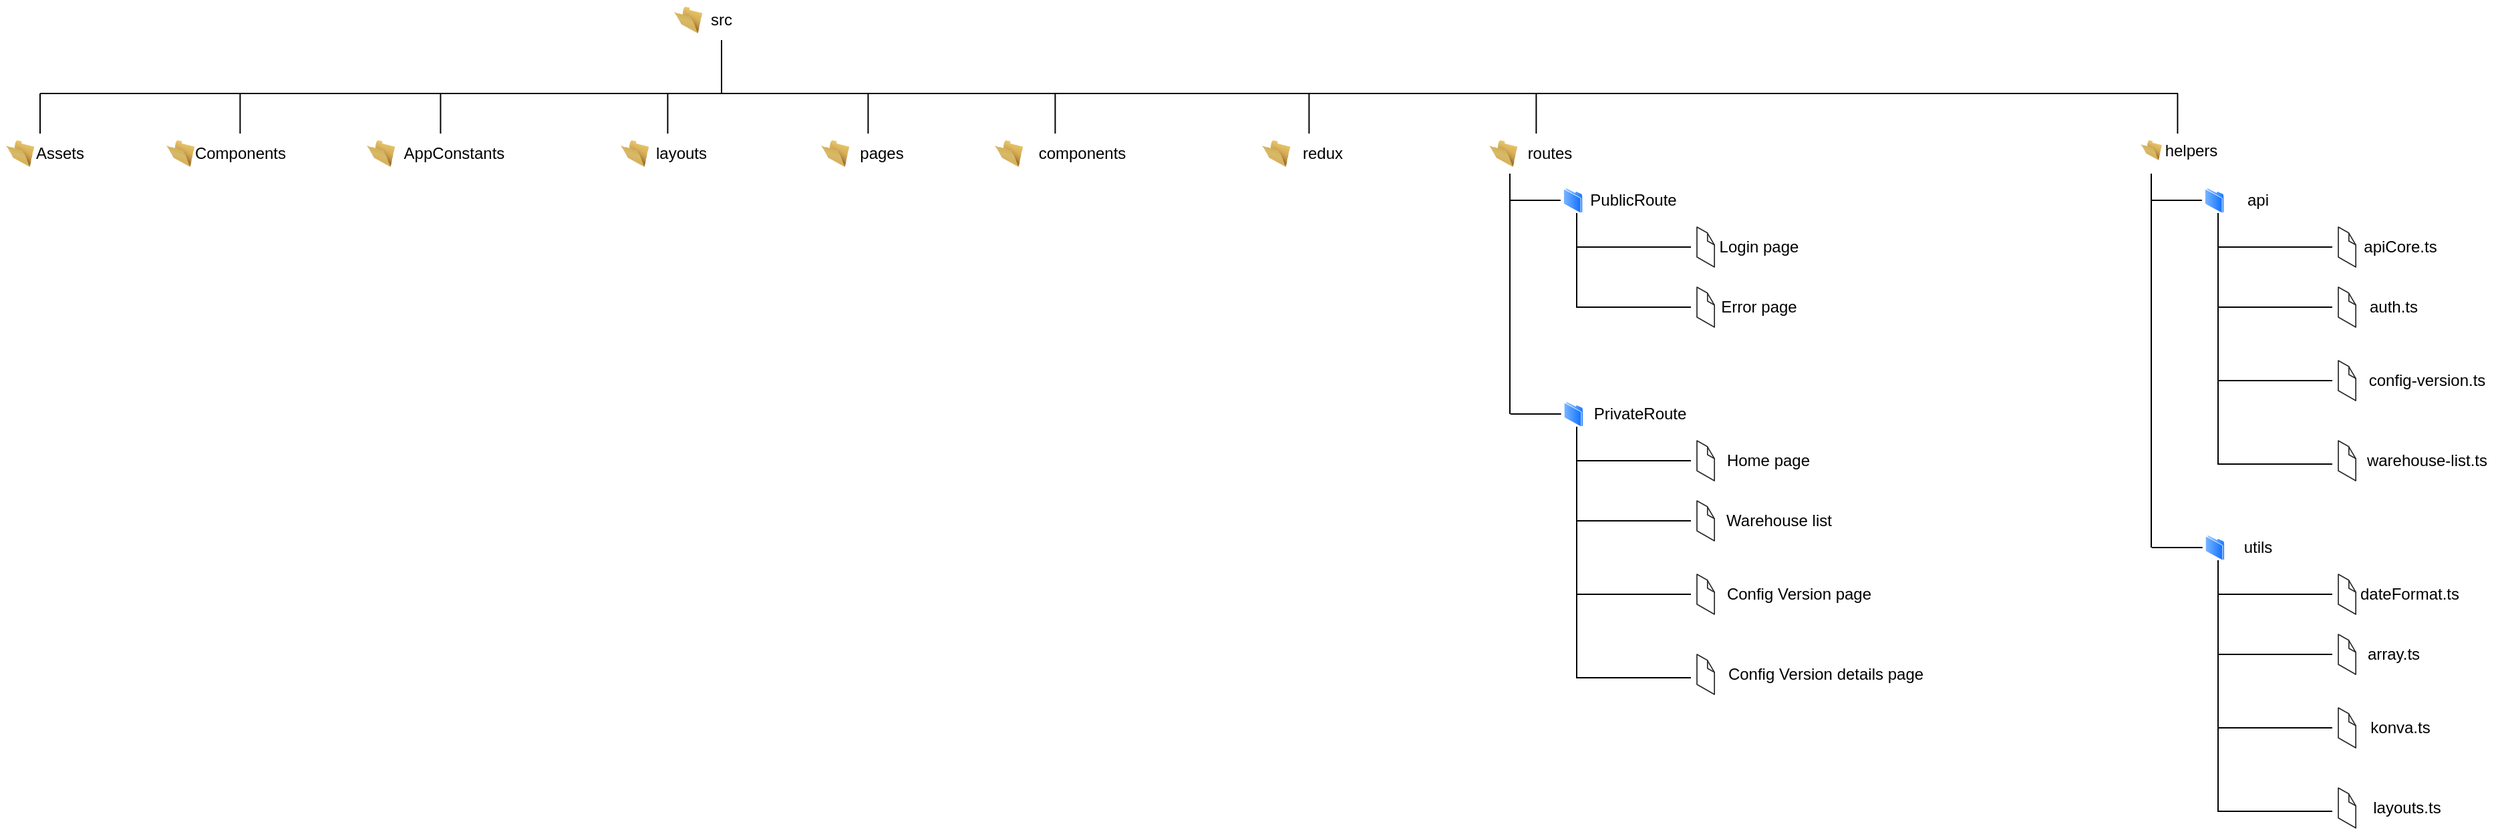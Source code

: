 <mxfile version="20.2.8" type="github">
  <diagram id="nXU3pfddEFUmAPJ9pOyv" name="Page-1">
    <mxGraphModel dx="1422" dy="762" grid="1" gridSize="10" guides="1" tooltips="1" connect="1" arrows="1" fold="1" page="1" pageScale="1" pageWidth="850" pageHeight="1100" math="0" shadow="0">
      <root>
        <mxCell id="0" />
        <mxCell id="1" parent="0" />
        <mxCell id="cjOnqs_CUeYG5httte-h-1" value="src" style="text;html=1;strokeColor=none;fillColor=none;align=center;verticalAlign=middle;whiteSpace=wrap;rounded=0;" vertex="1" parent="1">
          <mxGeometry x="530" y="50" width="60" height="30" as="geometry" />
        </mxCell>
        <mxCell id="cjOnqs_CUeYG5httte-h-2" value="" style="endArrow=none;html=1;rounded=0;entryX=0.5;entryY=1;entryDx=0;entryDy=0;" edge="1" parent="1" target="cjOnqs_CUeYG5httte-h-1">
          <mxGeometry width="50" height="50" relative="1" as="geometry">
            <mxPoint x="560" y="120" as="sourcePoint" />
            <mxPoint x="450" y="370" as="targetPoint" />
          </mxGeometry>
        </mxCell>
        <mxCell id="cjOnqs_CUeYG5httte-h-4" value="" style="endArrow=none;html=1;rounded=0;" edge="1" parent="1">
          <mxGeometry width="50" height="50" relative="1" as="geometry">
            <mxPoint x="50" y="120" as="sourcePoint" />
            <mxPoint x="1650" y="120" as="targetPoint" />
          </mxGeometry>
        </mxCell>
        <mxCell id="cjOnqs_CUeYG5httte-h-6" value="" style="endArrow=none;html=1;rounded=0;exitX=0.5;exitY=0;exitDx=0;exitDy=0;exitPerimeter=0;" edge="1" parent="1">
          <mxGeometry width="50" height="50" relative="1" as="geometry">
            <mxPoint x="50" y="150" as="sourcePoint" />
            <mxPoint x="50" y="120" as="targetPoint" />
          </mxGeometry>
        </mxCell>
        <mxCell id="cjOnqs_CUeYG5httte-h-3" value="" style="image;html=1;image=img/lib/clip_art/general/Empty_Folder_128x128.png" vertex="1" parent="1">
          <mxGeometry x="20" y="155" width="30" height="20" as="geometry" />
        </mxCell>
        <mxCell id="cjOnqs_CUeYG5httte-h-5" value="Assets" style="text;html=1;strokeColor=none;fillColor=none;align=center;verticalAlign=middle;whiteSpace=wrap;rounded=0;" vertex="1" parent="1">
          <mxGeometry x="40" y="150" width="50" height="30" as="geometry" />
        </mxCell>
        <mxCell id="cjOnqs_CUeYG5httte-h-13" value="" style="endArrow=none;html=1;rounded=0;exitX=0.5;exitY=0;exitDx=0;exitDy=0;exitPerimeter=0;" edge="1" parent="1">
          <mxGeometry width="50" height="50" relative="1" as="geometry">
            <mxPoint x="199.71" y="150" as="sourcePoint" />
            <mxPoint x="199.71" y="120" as="targetPoint" />
          </mxGeometry>
        </mxCell>
        <mxCell id="cjOnqs_CUeYG5httte-h-14" value="" style="image;html=1;image=img/lib/clip_art/general/Empty_Folder_128x128.png" vertex="1" parent="1">
          <mxGeometry x="140" y="155" width="30" height="20" as="geometry" />
        </mxCell>
        <mxCell id="cjOnqs_CUeYG5httte-h-15" value="Components" style="text;html=1;strokeColor=none;fillColor=none;align=center;verticalAlign=middle;whiteSpace=wrap;rounded=0;" vertex="1" parent="1">
          <mxGeometry x="160" y="150" width="80" height="30" as="geometry" />
        </mxCell>
        <mxCell id="cjOnqs_CUeYG5httte-h-16" value="" style="endArrow=none;html=1;rounded=0;exitX=0.5;exitY=0;exitDx=0;exitDy=0;exitPerimeter=0;" edge="1" parent="1">
          <mxGeometry width="50" height="50" relative="1" as="geometry">
            <mxPoint x="349.71" y="150" as="sourcePoint" />
            <mxPoint x="349.71" y="120" as="targetPoint" />
          </mxGeometry>
        </mxCell>
        <mxCell id="cjOnqs_CUeYG5httte-h-17" value="" style="image;html=1;image=img/lib/clip_art/general/Empty_Folder_128x128.png" vertex="1" parent="1">
          <mxGeometry x="290" y="155" width="30" height="20" as="geometry" />
        </mxCell>
        <mxCell id="cjOnqs_CUeYG5httte-h-18" value="AppConstants" style="text;html=1;strokeColor=none;fillColor=none;align=center;verticalAlign=middle;whiteSpace=wrap;rounded=0;" vertex="1" parent="1">
          <mxGeometry x="320" y="150" width="80" height="30" as="geometry" />
        </mxCell>
        <mxCell id="cjOnqs_CUeYG5httte-h-19" value="" style="endArrow=none;html=1;rounded=0;exitX=0.5;exitY=0;exitDx=0;exitDy=0;exitPerimeter=0;" edge="1" parent="1">
          <mxGeometry width="50" height="50" relative="1" as="geometry">
            <mxPoint x="519.71" y="150" as="sourcePoint" />
            <mxPoint x="519.71" y="120" as="targetPoint" />
          </mxGeometry>
        </mxCell>
        <mxCell id="cjOnqs_CUeYG5httte-h-20" value="" style="image;html=1;image=img/lib/clip_art/general/Empty_Folder_128x128.png" vertex="1" parent="1">
          <mxGeometry x="480" y="155" width="30" height="20" as="geometry" />
        </mxCell>
        <mxCell id="cjOnqs_CUeYG5httte-h-21" value="layouts" style="text;html=1;strokeColor=none;fillColor=none;align=center;verticalAlign=middle;whiteSpace=wrap;rounded=0;" vertex="1" parent="1">
          <mxGeometry x="490" y="150" width="80" height="30" as="geometry" />
        </mxCell>
        <mxCell id="cjOnqs_CUeYG5httte-h-23" value="" style="endArrow=none;html=1;rounded=0;exitX=0.5;exitY=0;exitDx=0;exitDy=0;exitPerimeter=0;" edge="1" parent="1">
          <mxGeometry width="50" height="50" relative="1" as="geometry">
            <mxPoint x="669.71" y="150" as="sourcePoint" />
            <mxPoint x="669.71" y="120" as="targetPoint" />
          </mxGeometry>
        </mxCell>
        <mxCell id="cjOnqs_CUeYG5httte-h-24" value="" style="image;html=1;image=img/lib/clip_art/general/Empty_Folder_128x128.png" vertex="1" parent="1">
          <mxGeometry x="630" y="155" width="30" height="20" as="geometry" />
        </mxCell>
        <mxCell id="cjOnqs_CUeYG5httte-h-25" value="pages" style="text;html=1;strokeColor=none;fillColor=none;align=center;verticalAlign=middle;whiteSpace=wrap;rounded=0;" vertex="1" parent="1">
          <mxGeometry x="640" y="150" width="80" height="30" as="geometry" />
        </mxCell>
        <mxCell id="cjOnqs_CUeYG5httte-h-26" value="" style="endArrow=none;html=1;rounded=0;exitX=0.5;exitY=0;exitDx=0;exitDy=0;exitPerimeter=0;" edge="1" parent="1">
          <mxGeometry width="50" height="50" relative="1" as="geometry">
            <mxPoint x="809.71" y="150" as="sourcePoint" />
            <mxPoint x="809.71" y="120" as="targetPoint" />
          </mxGeometry>
        </mxCell>
        <mxCell id="cjOnqs_CUeYG5httte-h-27" value="" style="image;html=1;image=img/lib/clip_art/general/Empty_Folder_128x128.png" vertex="1" parent="1">
          <mxGeometry x="760" y="155" width="30" height="20" as="geometry" />
        </mxCell>
        <mxCell id="cjOnqs_CUeYG5httte-h-28" value="components" style="text;html=1;strokeColor=none;fillColor=none;align=center;verticalAlign=middle;whiteSpace=wrap;rounded=0;" vertex="1" parent="1">
          <mxGeometry x="790" y="150" width="80" height="30" as="geometry" />
        </mxCell>
        <mxCell id="cjOnqs_CUeYG5httte-h-29" value="" style="endArrow=none;html=1;rounded=0;exitX=0.5;exitY=0;exitDx=0;exitDy=0;exitPerimeter=0;" edge="1" parent="1">
          <mxGeometry width="50" height="50" relative="1" as="geometry">
            <mxPoint x="999.71" y="150" as="sourcePoint" />
            <mxPoint x="999.71" y="120" as="targetPoint" />
          </mxGeometry>
        </mxCell>
        <mxCell id="cjOnqs_CUeYG5httte-h-30" value="" style="image;html=1;image=img/lib/clip_art/general/Empty_Folder_128x128.png" vertex="1" parent="1">
          <mxGeometry x="960" y="155" width="30" height="20" as="geometry" />
        </mxCell>
        <mxCell id="cjOnqs_CUeYG5httte-h-31" value="redux" style="text;html=1;strokeColor=none;fillColor=none;align=center;verticalAlign=middle;whiteSpace=wrap;rounded=0;" vertex="1" parent="1">
          <mxGeometry x="970" y="150" width="80" height="30" as="geometry" />
        </mxCell>
        <mxCell id="cjOnqs_CUeYG5httte-h-32" value="" style="endArrow=none;html=1;rounded=0;exitX=0.5;exitY=0;exitDx=0;exitDy=0;exitPerimeter=0;" edge="1" parent="1">
          <mxGeometry width="50" height="50" relative="1" as="geometry">
            <mxPoint x="1169.71" y="150" as="sourcePoint" />
            <mxPoint x="1169.71" y="120" as="targetPoint" />
          </mxGeometry>
        </mxCell>
        <mxCell id="cjOnqs_CUeYG5httte-h-33" value="" style="image;html=1;image=img/lib/clip_art/general/Empty_Folder_128x128.png" vertex="1" parent="1">
          <mxGeometry x="1130" y="155" width="30" height="20" as="geometry" />
        </mxCell>
        <mxCell id="cjOnqs_CUeYG5httte-h-34" value="routes" style="text;html=1;strokeColor=none;fillColor=none;align=center;verticalAlign=middle;whiteSpace=wrap;rounded=0;" vertex="1" parent="1">
          <mxGeometry x="1140" y="150" width="80" height="30" as="geometry" />
        </mxCell>
        <mxCell id="cjOnqs_CUeYG5httte-h-35" value="" style="endArrow=none;html=1;rounded=0;exitX=0.5;exitY=0;exitDx=0;exitDy=0;exitPerimeter=0;" edge="1" parent="1">
          <mxGeometry width="50" height="50" relative="1" as="geometry">
            <mxPoint x="1649.71" y="150" as="sourcePoint" />
            <mxPoint x="1649.71" y="120" as="targetPoint" />
          </mxGeometry>
        </mxCell>
        <mxCell id="cjOnqs_CUeYG5httte-h-36" value="" style="image;html=1;image=img/lib/clip_art/general/Empty_Folder_128x128.png" vertex="1" parent="1">
          <mxGeometry x="1620" y="155" width="20" height="15" as="geometry" />
        </mxCell>
        <mxCell id="cjOnqs_CUeYG5httte-h-37" value="helpers" style="text;html=1;strokeColor=none;fillColor=none;align=center;verticalAlign=middle;whiteSpace=wrap;rounded=0;" vertex="1" parent="1">
          <mxGeometry x="1620" y="152.5" width="80" height="20" as="geometry" />
        </mxCell>
        <mxCell id="cjOnqs_CUeYG5httte-h-38" value="" style="endArrow=none;html=1;rounded=0;" edge="1" parent="1">
          <mxGeometry width="50" height="50" relative="1" as="geometry">
            <mxPoint x="1630" y="460" as="sourcePoint" />
            <mxPoint x="1630" y="180" as="targetPoint" />
          </mxGeometry>
        </mxCell>
        <mxCell id="cjOnqs_CUeYG5httte-h-41" value="" style="endArrow=none;html=1;rounded=0;exitX=-0.141;exitY=0.497;exitDx=0;exitDy=0;exitPerimeter=0;" edge="1" parent="1" source="cjOnqs_CUeYG5httte-h-43">
          <mxGeometry width="50" height="50" relative="1" as="geometry">
            <mxPoint x="1690" y="199.98" as="sourcePoint" />
            <mxPoint x="1630" y="199.98" as="targetPoint" />
          </mxGeometry>
        </mxCell>
        <mxCell id="cjOnqs_CUeYG5httte-h-43" value="" style="aspect=fixed;perimeter=ellipsePerimeter;html=1;align=center;shadow=0;dashed=0;spacingTop=3;image;image=img/lib/active_directory/folder.svg;" vertex="1" parent="1">
          <mxGeometry x="1670" y="190" width="14.6" height="20" as="geometry" />
        </mxCell>
        <mxCell id="cjOnqs_CUeYG5httte-h-46" value="api" style="text;html=1;strokeColor=none;fillColor=none;align=center;verticalAlign=middle;whiteSpace=wrap;rounded=0;" vertex="1" parent="1">
          <mxGeometry x="1684.6" y="190" width="50" height="20" as="geometry" />
        </mxCell>
        <mxCell id="cjOnqs_CUeYG5httte-h-47" value="" style="endArrow=none;html=1;rounded=0;exitX=-0.141;exitY=0.497;exitDx=0;exitDy=0;exitPerimeter=0;" edge="1" parent="1" source="cjOnqs_CUeYG5httte-h-48">
          <mxGeometry width="50" height="50" relative="1" as="geometry">
            <mxPoint x="1690.4" y="459.98" as="sourcePoint" />
            <mxPoint x="1630.4" y="459.98" as="targetPoint" />
          </mxGeometry>
        </mxCell>
        <mxCell id="cjOnqs_CUeYG5httte-h-48" value="" style="aspect=fixed;perimeter=ellipsePerimeter;html=1;align=center;shadow=0;dashed=0;spacingTop=3;image;image=img/lib/active_directory/folder.svg;" vertex="1" parent="1">
          <mxGeometry x="1670.4" y="450" width="14.6" height="20" as="geometry" />
        </mxCell>
        <mxCell id="cjOnqs_CUeYG5httte-h-49" value="utils" style="text;html=1;strokeColor=none;fillColor=none;align=center;verticalAlign=middle;whiteSpace=wrap;rounded=0;" vertex="1" parent="1">
          <mxGeometry x="1685" y="450" width="50" height="20" as="geometry" />
        </mxCell>
        <mxCell id="cjOnqs_CUeYG5httte-h-50" value="" style="shape=partialRectangle;whiteSpace=wrap;html=1;top=0;left=0;fillColor=none;rotation=90;" vertex="1" parent="1">
          <mxGeometry x="1710" y="180" width="25" height="85" as="geometry" />
        </mxCell>
        <mxCell id="cjOnqs_CUeYG5httte-h-51" value="" style="verticalLabelPosition=bottom;html=1;verticalAlign=top;strokeWidth=1;align=center;outlineConnect=0;dashed=0;outlineConnect=0;shape=mxgraph.aws3d.file;aspect=fixed;strokeColor=#292929;" vertex="1" parent="1">
          <mxGeometry x="1770" y="220" width="13.09" height="30" as="geometry" />
        </mxCell>
        <mxCell id="cjOnqs_CUeYG5httte-h-52" value="apiCore.ts" style="text;html=1;strokeColor=none;fillColor=none;align=center;verticalAlign=middle;whiteSpace=wrap;rounded=0;" vertex="1" parent="1">
          <mxGeometry x="1783.09" y="225" width="66.91" height="20" as="geometry" />
        </mxCell>
        <mxCell id="cjOnqs_CUeYG5httte-h-53" value="" style="shape=partialRectangle;whiteSpace=wrap;html=1;top=0;left=0;fillColor=none;rotation=90;" vertex="1" parent="1">
          <mxGeometry x="1700" y="215" width="45" height="85" as="geometry" />
        </mxCell>
        <mxCell id="cjOnqs_CUeYG5httte-h-54" value="" style="verticalLabelPosition=bottom;html=1;verticalAlign=top;strokeWidth=1;align=center;outlineConnect=0;dashed=0;outlineConnect=0;shape=mxgraph.aws3d.file;aspect=fixed;strokeColor=#292929;" vertex="1" parent="1">
          <mxGeometry x="1770" y="265" width="13.09" height="30" as="geometry" />
        </mxCell>
        <mxCell id="cjOnqs_CUeYG5httte-h-55" value="auth.ts" style="text;html=1;strokeColor=none;fillColor=none;align=center;verticalAlign=middle;whiteSpace=wrap;rounded=0;" vertex="1" parent="1">
          <mxGeometry x="1783.09" y="270" width="56.91" height="20" as="geometry" />
        </mxCell>
        <mxCell id="cjOnqs_CUeYG5httte-h-56" value="" style="shape=partialRectangle;whiteSpace=wrap;html=1;top=0;left=0;fillColor=none;rotation=90;" vertex="1" parent="1">
          <mxGeometry x="1695" y="265" width="55" height="85" as="geometry" />
        </mxCell>
        <mxCell id="cjOnqs_CUeYG5httte-h-57" value="" style="verticalLabelPosition=bottom;html=1;verticalAlign=top;strokeWidth=1;align=center;outlineConnect=0;dashed=0;outlineConnect=0;shape=mxgraph.aws3d.file;aspect=fixed;strokeColor=#292929;" vertex="1" parent="1">
          <mxGeometry x="1770" y="320" width="13.09" height="30" as="geometry" />
        </mxCell>
        <mxCell id="cjOnqs_CUeYG5httte-h-58" value="config-version.ts" style="text;html=1;strokeColor=none;fillColor=none;align=center;verticalAlign=middle;whiteSpace=wrap;rounded=0;" vertex="1" parent="1">
          <mxGeometry x="1783.09" y="325" width="106.91" height="20" as="geometry" />
        </mxCell>
        <mxCell id="cjOnqs_CUeYG5httte-h-59" value="" style="shape=partialRectangle;whiteSpace=wrap;html=1;top=0;left=0;fillColor=none;rotation=90;" vertex="1" parent="1">
          <mxGeometry x="1688.75" y="321.25" width="67.5" height="85" as="geometry" />
        </mxCell>
        <mxCell id="cjOnqs_CUeYG5httte-h-60" value="" style="verticalLabelPosition=bottom;html=1;verticalAlign=top;strokeWidth=1;align=center;outlineConnect=0;dashed=0;outlineConnect=0;shape=mxgraph.aws3d.file;aspect=fixed;strokeColor=#292929;" vertex="1" parent="1">
          <mxGeometry x="1770" y="380" width="13.09" height="30" as="geometry" />
        </mxCell>
        <mxCell id="cjOnqs_CUeYG5httte-h-61" value="warehouse-list.ts" style="text;html=1;strokeColor=none;fillColor=none;align=center;verticalAlign=middle;whiteSpace=wrap;rounded=0;" vertex="1" parent="1">
          <mxGeometry x="1783.09" y="385" width="106.91" height="20" as="geometry" />
        </mxCell>
        <mxCell id="cjOnqs_CUeYG5httte-h-62" value="" style="image;html=1;image=img/lib/clip_art/general/Empty_Folder_128x128.png" vertex="1" parent="1">
          <mxGeometry x="520" y="55" width="30" height="20" as="geometry" />
        </mxCell>
        <mxCell id="cjOnqs_CUeYG5httte-h-63" value="" style="shape=partialRectangle;whiteSpace=wrap;html=1;top=0;left=0;fillColor=none;rotation=90;" vertex="1" parent="1">
          <mxGeometry x="1710" y="440" width="25" height="85" as="geometry" />
        </mxCell>
        <mxCell id="cjOnqs_CUeYG5httte-h-64" value="" style="verticalLabelPosition=bottom;html=1;verticalAlign=top;strokeWidth=1;align=center;outlineConnect=0;dashed=0;outlineConnect=0;shape=mxgraph.aws3d.file;aspect=fixed;strokeColor=#292929;" vertex="1" parent="1">
          <mxGeometry x="1770" y="480" width="13.09" height="30" as="geometry" />
        </mxCell>
        <mxCell id="cjOnqs_CUeYG5httte-h-65" value="dateFormat.ts" style="text;html=1;strokeColor=none;fillColor=none;align=center;verticalAlign=middle;whiteSpace=wrap;rounded=0;" vertex="1" parent="1">
          <mxGeometry x="1790" y="485" width="66.91" height="20" as="geometry" />
        </mxCell>
        <mxCell id="cjOnqs_CUeYG5httte-h-66" value="" style="shape=partialRectangle;whiteSpace=wrap;html=1;top=0;left=0;fillColor=none;rotation=90;" vertex="1" parent="1">
          <mxGeometry x="1700" y="475" width="45" height="85" as="geometry" />
        </mxCell>
        <mxCell id="cjOnqs_CUeYG5httte-h-67" value="" style="verticalLabelPosition=bottom;html=1;verticalAlign=top;strokeWidth=1;align=center;outlineConnect=0;dashed=0;outlineConnect=0;shape=mxgraph.aws3d.file;aspect=fixed;strokeColor=#292929;" vertex="1" parent="1">
          <mxGeometry x="1770" y="525" width="13.09" height="30" as="geometry" />
        </mxCell>
        <mxCell id="cjOnqs_CUeYG5httte-h-68" value="array.ts" style="text;html=1;strokeColor=none;fillColor=none;align=center;verticalAlign=middle;whiteSpace=wrap;rounded=0;" vertex="1" parent="1">
          <mxGeometry x="1783.09" y="530" width="56.91" height="20" as="geometry" />
        </mxCell>
        <mxCell id="cjOnqs_CUeYG5httte-h-69" value="" style="shape=partialRectangle;whiteSpace=wrap;html=1;top=0;left=0;fillColor=none;rotation=90;" vertex="1" parent="1">
          <mxGeometry x="1695" y="525" width="55" height="85" as="geometry" />
        </mxCell>
        <mxCell id="cjOnqs_CUeYG5httte-h-70" value="" style="verticalLabelPosition=bottom;html=1;verticalAlign=top;strokeWidth=1;align=center;outlineConnect=0;dashed=0;outlineConnect=0;shape=mxgraph.aws3d.file;aspect=fixed;strokeColor=#292929;" vertex="1" parent="1">
          <mxGeometry x="1770" y="580" width="13.09" height="30" as="geometry" />
        </mxCell>
        <mxCell id="cjOnqs_CUeYG5httte-h-71" value="konva.ts" style="text;html=1;strokeColor=none;fillColor=none;align=center;verticalAlign=middle;whiteSpace=wrap;rounded=0;" vertex="1" parent="1">
          <mxGeometry x="1783.09" y="585" width="66.91" height="20" as="geometry" />
        </mxCell>
        <mxCell id="cjOnqs_CUeYG5httte-h-72" value="" style="shape=partialRectangle;whiteSpace=wrap;html=1;top=0;left=0;fillColor=none;rotation=90;" vertex="1" parent="1">
          <mxGeometry x="1688.75" y="581.25" width="67.5" height="85" as="geometry" />
        </mxCell>
        <mxCell id="cjOnqs_CUeYG5httte-h-73" value="" style="verticalLabelPosition=bottom;html=1;verticalAlign=top;strokeWidth=1;align=center;outlineConnect=0;dashed=0;outlineConnect=0;shape=mxgraph.aws3d.file;aspect=fixed;strokeColor=#292929;" vertex="1" parent="1">
          <mxGeometry x="1770" y="640" width="13.09" height="30" as="geometry" />
        </mxCell>
        <mxCell id="cjOnqs_CUeYG5httte-h-74" value="layouts.ts" style="text;html=1;strokeColor=none;fillColor=none;align=center;verticalAlign=middle;whiteSpace=wrap;rounded=0;" vertex="1" parent="1">
          <mxGeometry x="1783.09" y="645" width="76.91" height="20" as="geometry" />
        </mxCell>
        <mxCell id="cjOnqs_CUeYG5httte-h-75" value="" style="endArrow=none;html=1;rounded=0;" edge="1" parent="1">
          <mxGeometry width="50" height="50" relative="1" as="geometry">
            <mxPoint x="1150" y="360" as="sourcePoint" />
            <mxPoint x="1150.0" y="180" as="targetPoint" />
          </mxGeometry>
        </mxCell>
        <mxCell id="cjOnqs_CUeYG5httte-h-76" value="" style="endArrow=none;html=1;rounded=0;exitX=-0.141;exitY=0.497;exitDx=0;exitDy=0;exitPerimeter=0;" edge="1" parent="1" source="cjOnqs_CUeYG5httte-h-77">
          <mxGeometry width="50" height="50" relative="1" as="geometry">
            <mxPoint x="1210" y="199.98" as="sourcePoint" />
            <mxPoint x="1150.0" y="199.98" as="targetPoint" />
          </mxGeometry>
        </mxCell>
        <mxCell id="cjOnqs_CUeYG5httte-h-77" value="" style="aspect=fixed;perimeter=ellipsePerimeter;html=1;align=center;shadow=0;dashed=0;spacingTop=3;image;image=img/lib/active_directory/folder.svg;" vertex="1" parent="1">
          <mxGeometry x="1190" y="190" width="14.6" height="20" as="geometry" />
        </mxCell>
        <mxCell id="cjOnqs_CUeYG5httte-h-78" value="PublicRoute" style="text;html=1;strokeColor=none;fillColor=none;align=center;verticalAlign=middle;whiteSpace=wrap;rounded=0;" vertex="1" parent="1">
          <mxGeometry x="1204.6" y="190" width="75.4" height="20" as="geometry" />
        </mxCell>
        <mxCell id="cjOnqs_CUeYG5httte-h-79" value="" style="endArrow=none;html=1;rounded=0;exitX=-0.141;exitY=0.497;exitDx=0;exitDy=0;exitPerimeter=0;" edge="1" parent="1" source="cjOnqs_CUeYG5httte-h-80">
          <mxGeometry width="50" height="50" relative="1" as="geometry">
            <mxPoint x="1210.4" y="359.98" as="sourcePoint" />
            <mxPoint x="1150.4" y="359.98" as="targetPoint" />
          </mxGeometry>
        </mxCell>
        <mxCell id="cjOnqs_CUeYG5httte-h-80" value="" style="aspect=fixed;perimeter=ellipsePerimeter;html=1;align=center;shadow=0;dashed=0;spacingTop=3;image;image=img/lib/active_directory/folder.svg;" vertex="1" parent="1">
          <mxGeometry x="1190.4" y="350" width="14.6" height="20" as="geometry" />
        </mxCell>
        <mxCell id="cjOnqs_CUeYG5httte-h-81" value="PrivateRoute" style="text;html=1;strokeColor=none;fillColor=none;align=center;verticalAlign=middle;whiteSpace=wrap;rounded=0;" vertex="1" parent="1">
          <mxGeometry x="1205" y="350" width="85" height="20" as="geometry" />
        </mxCell>
        <mxCell id="cjOnqs_CUeYG5httte-h-82" value="" style="shape=partialRectangle;whiteSpace=wrap;html=1;top=0;left=0;fillColor=none;rotation=90;" vertex="1" parent="1">
          <mxGeometry x="1230" y="180" width="25" height="85" as="geometry" />
        </mxCell>
        <mxCell id="cjOnqs_CUeYG5httte-h-83" value="" style="verticalLabelPosition=bottom;html=1;verticalAlign=top;strokeWidth=1;align=center;outlineConnect=0;dashed=0;outlineConnect=0;shape=mxgraph.aws3d.file;aspect=fixed;strokeColor=#292929;" vertex="1" parent="1">
          <mxGeometry x="1290" y="220" width="13.09" height="30" as="geometry" />
        </mxCell>
        <mxCell id="cjOnqs_CUeYG5httte-h-84" value="Login page" style="text;html=1;strokeColor=none;fillColor=none;align=center;verticalAlign=middle;whiteSpace=wrap;rounded=0;" vertex="1" parent="1">
          <mxGeometry x="1303.09" y="225" width="66.91" height="20" as="geometry" />
        </mxCell>
        <mxCell id="cjOnqs_CUeYG5httte-h-85" value="" style="shape=partialRectangle;whiteSpace=wrap;html=1;top=0;left=0;fillColor=none;rotation=90;" vertex="1" parent="1">
          <mxGeometry x="1220" y="215" width="45" height="85" as="geometry" />
        </mxCell>
        <mxCell id="cjOnqs_CUeYG5httte-h-86" value="" style="verticalLabelPosition=bottom;html=1;verticalAlign=top;strokeWidth=1;align=center;outlineConnect=0;dashed=0;outlineConnect=0;shape=mxgraph.aws3d.file;aspect=fixed;strokeColor=#292929;" vertex="1" parent="1">
          <mxGeometry x="1290" y="265" width="13.09" height="30" as="geometry" />
        </mxCell>
        <mxCell id="cjOnqs_CUeYG5httte-h-87" value="Error page" style="text;html=1;strokeColor=none;fillColor=none;align=center;verticalAlign=middle;whiteSpace=wrap;rounded=0;" vertex="1" parent="1">
          <mxGeometry x="1303.09" y="270" width="66.91" height="20" as="geometry" />
        </mxCell>
        <mxCell id="cjOnqs_CUeYG5httte-h-94" value="" style="shape=partialRectangle;whiteSpace=wrap;html=1;top=0;left=0;fillColor=none;rotation=90;" vertex="1" parent="1">
          <mxGeometry x="1230" y="340" width="25" height="85" as="geometry" />
        </mxCell>
        <mxCell id="cjOnqs_CUeYG5httte-h-95" value="" style="verticalLabelPosition=bottom;html=1;verticalAlign=top;strokeWidth=1;align=center;outlineConnect=0;dashed=0;outlineConnect=0;shape=mxgraph.aws3d.file;aspect=fixed;strokeColor=#292929;" vertex="1" parent="1">
          <mxGeometry x="1290" y="380" width="13.09" height="30" as="geometry" />
        </mxCell>
        <mxCell id="cjOnqs_CUeYG5httte-h-96" value="Home page" style="text;html=1;strokeColor=none;fillColor=none;align=center;verticalAlign=middle;whiteSpace=wrap;rounded=0;" vertex="1" parent="1">
          <mxGeometry x="1310" y="385" width="66.91" height="20" as="geometry" />
        </mxCell>
        <mxCell id="cjOnqs_CUeYG5httte-h-97" value="" style="shape=partialRectangle;whiteSpace=wrap;html=1;top=0;left=0;fillColor=none;rotation=90;" vertex="1" parent="1">
          <mxGeometry x="1220" y="375" width="45" height="85" as="geometry" />
        </mxCell>
        <mxCell id="cjOnqs_CUeYG5httte-h-98" value="" style="verticalLabelPosition=bottom;html=1;verticalAlign=top;strokeWidth=1;align=center;outlineConnect=0;dashed=0;outlineConnect=0;shape=mxgraph.aws3d.file;aspect=fixed;strokeColor=#292929;" vertex="1" parent="1">
          <mxGeometry x="1290" y="425" width="13.09" height="30" as="geometry" />
        </mxCell>
        <mxCell id="cjOnqs_CUeYG5httte-h-99" value="Warehouse list" style="text;html=1;strokeColor=none;fillColor=none;align=center;verticalAlign=middle;whiteSpace=wrap;rounded=0;" vertex="1" parent="1">
          <mxGeometry x="1303.09" y="430" width="96.91" height="20" as="geometry" />
        </mxCell>
        <mxCell id="cjOnqs_CUeYG5httte-h-100" value="" style="shape=partialRectangle;whiteSpace=wrap;html=1;top=0;left=0;fillColor=none;rotation=90;" vertex="1" parent="1">
          <mxGeometry x="1215" y="425" width="55" height="85" as="geometry" />
        </mxCell>
        <mxCell id="cjOnqs_CUeYG5httte-h-101" value="" style="verticalLabelPosition=bottom;html=1;verticalAlign=top;strokeWidth=1;align=center;outlineConnect=0;dashed=0;outlineConnect=0;shape=mxgraph.aws3d.file;aspect=fixed;strokeColor=#292929;" vertex="1" parent="1">
          <mxGeometry x="1290" y="480" width="13.09" height="30" as="geometry" />
        </mxCell>
        <mxCell id="cjOnqs_CUeYG5httte-h-102" value="Config Version page" style="text;html=1;strokeColor=none;fillColor=none;align=center;verticalAlign=middle;whiteSpace=wrap;rounded=0;" vertex="1" parent="1">
          <mxGeometry x="1303.09" y="485" width="126.91" height="20" as="geometry" />
        </mxCell>
        <mxCell id="cjOnqs_CUeYG5httte-h-103" value="" style="shape=partialRectangle;whiteSpace=wrap;html=1;top=0;left=0;fillColor=none;rotation=90;" vertex="1" parent="1">
          <mxGeometry x="1208.75" y="481.25" width="67.5" height="85" as="geometry" />
        </mxCell>
        <mxCell id="cjOnqs_CUeYG5httte-h-104" value="" style="verticalLabelPosition=bottom;html=1;verticalAlign=top;strokeWidth=1;align=center;outlineConnect=0;dashed=0;outlineConnect=0;shape=mxgraph.aws3d.file;aspect=fixed;strokeColor=#292929;" vertex="1" parent="1">
          <mxGeometry x="1290" y="540" width="13.09" height="30" as="geometry" />
        </mxCell>
        <mxCell id="cjOnqs_CUeYG5httte-h-105" value="Config Version details page" style="text;html=1;strokeColor=none;fillColor=none;align=center;verticalAlign=middle;whiteSpace=wrap;rounded=0;" vertex="1" parent="1">
          <mxGeometry x="1303.09" y="545" width="166.91" height="20" as="geometry" />
        </mxCell>
      </root>
    </mxGraphModel>
  </diagram>
</mxfile>
